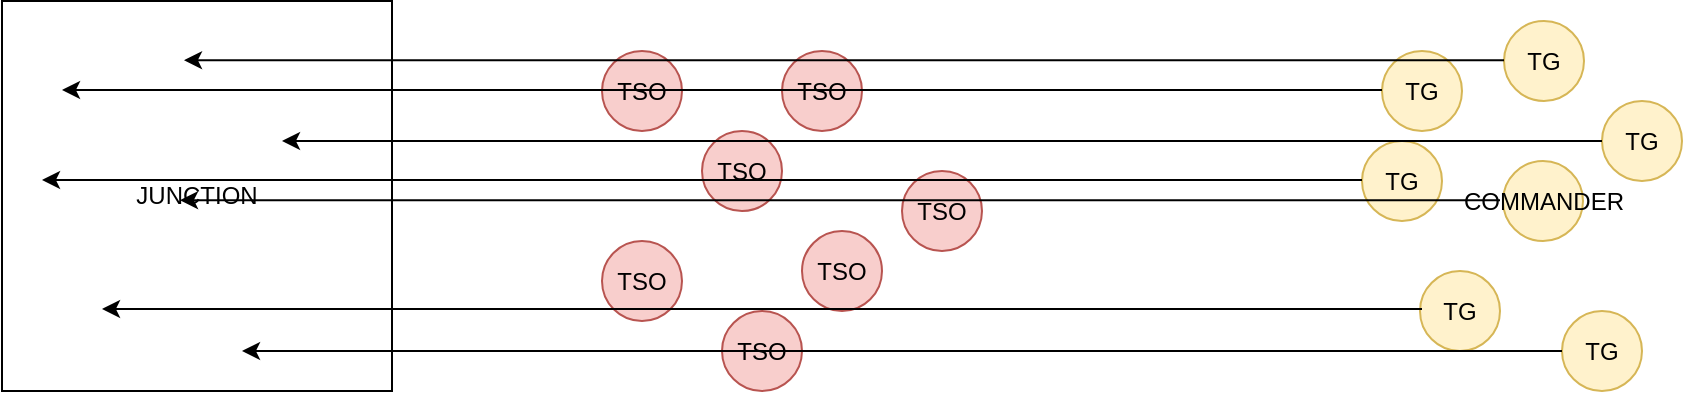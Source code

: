 <mxfile version="20.5.3" type="device"><diagram id="XbJZHwOnCuhNx9HqInK2" name="Page-1"><mxGraphModel dx="1185" dy="674" grid="1" gridSize="10" guides="1" tooltips="1" connect="1" arrows="1" fold="1" page="1" pageScale="1" pageWidth="827" pageHeight="1169" math="0" shadow="0"><root><mxCell id="0"/><mxCell id="1" parent="0"/><mxCell id="fxZRAAklSAWyhK53q968-3" value="COMMANDER" style="ellipse;whiteSpace=wrap;html=1;aspect=fixed;fillColor=#fff2cc;strokeColor=#d6b656;" parent="1" vertex="1"><mxGeometry x="1350.5" y="562.5" width="40" height="40" as="geometry"/></mxCell><mxCell id="fxZRAAklSAWyhK53q968-4" value="TSO" style="ellipse;whiteSpace=wrap;html=1;aspect=fixed;fillColor=#f8cecc;strokeColor=#b85450;" parent="1" vertex="1"><mxGeometry x="900" y="602.5" width="40" height="40" as="geometry"/></mxCell><mxCell id="fxZRAAklSAWyhK53q968-7" value="TSO" style="ellipse;whiteSpace=wrap;html=1;aspect=fixed;fillColor=#f8cecc;strokeColor=#b85450;" parent="1" vertex="1"><mxGeometry x="990" y="507.5" width="40" height="40" as="geometry"/></mxCell><mxCell id="fxZRAAklSAWyhK53q968-9" value="TG" style="ellipse;whiteSpace=wrap;html=1;aspect=fixed;fillColor=#fff2cc;strokeColor=#d6b656;" parent="1" vertex="1"><mxGeometry x="1309" y="617.5" width="40" height="40" as="geometry"/></mxCell><mxCell id="fxZRAAklSAWyhK53q968-12" value="TG" style="ellipse;whiteSpace=wrap;html=1;aspect=fixed;fillColor=#fff2cc;strokeColor=#d6b656;" parent="1" vertex="1"><mxGeometry x="1280" y="552.5" width="40" height="40" as="geometry"/></mxCell><mxCell id="fxZRAAklSAWyhK53q968-16" value="TSO" style="ellipse;whiteSpace=wrap;html=1;aspect=fixed;fillColor=#f8cecc;strokeColor=#b85450;" parent="1" vertex="1"><mxGeometry x="1000" y="597.5" width="40" height="40" as="geometry"/></mxCell><mxCell id="fxZRAAklSAWyhK53q968-17" value="TSO" style="ellipse;whiteSpace=wrap;html=1;aspect=fixed;fillColor=#f8cecc;strokeColor=#b85450;" parent="1" vertex="1"><mxGeometry x="1050" y="567.5" width="40" height="40" as="geometry"/></mxCell><mxCell id="fxZRAAklSAWyhK53q968-18" value="TSO" style="ellipse;whiteSpace=wrap;html=1;aspect=fixed;fillColor=#f8cecc;strokeColor=#b85450;" parent="1" vertex="1"><mxGeometry x="950" y="547.5" width="40" height="40" as="geometry"/></mxCell><mxCell id="fxZRAAklSAWyhK53q968-23" value="TG" style="ellipse;whiteSpace=wrap;html=1;aspect=fixed;fillColor=#fff2cc;strokeColor=#d6b656;" parent="1" vertex="1"><mxGeometry x="1400" y="532.5" width="40" height="40" as="geometry"/></mxCell><mxCell id="fxZRAAklSAWyhK53q968-25" value="TG" style="ellipse;whiteSpace=wrap;html=1;aspect=fixed;fillColor=#fff2cc;strokeColor=#d6b656;" parent="1" vertex="1"><mxGeometry x="1380" y="637.5" width="40" height="40" as="geometry"/></mxCell><mxCell id="fxZRAAklSAWyhK53q968-26" value="TG" style="ellipse;whiteSpace=wrap;html=1;aspect=fixed;fillColor=#fff2cc;strokeColor=#d6b656;" parent="1" vertex="1"><mxGeometry x="1351" y="492.5" width="40" height="40" as="geometry"/></mxCell><mxCell id="fxZRAAklSAWyhK53q968-27" value="TG" style="ellipse;whiteSpace=wrap;html=1;aspect=fixed;fillColor=#fff2cc;strokeColor=#d6b656;" parent="1" vertex="1"><mxGeometry x="1290" y="507.5" width="40" height="40" as="geometry"/></mxCell><mxCell id="kGUYqyGWANSBVyyqMHr4-1" value="TSO" style="ellipse;whiteSpace=wrap;html=1;aspect=fixed;fillColor=#f8cecc;strokeColor=#b85450;" vertex="1" parent="1"><mxGeometry x="900" y="507.5" width="40" height="40" as="geometry"/></mxCell><mxCell id="kGUYqyGWANSBVyyqMHr4-2" value="TSO" style="ellipse;whiteSpace=wrap;html=1;aspect=fixed;fillColor=#f8cecc;strokeColor=#b85450;" vertex="1" parent="1"><mxGeometry x="960" y="637.5" width="40" height="40" as="geometry"/></mxCell><mxCell id="kGUYqyGWANSBVyyqMHr4-5" value="JUNCTION" style="whiteSpace=wrap;html=1;aspect=fixed;" vertex="1" parent="1"><mxGeometry x="600" y="482.5" width="195" height="195" as="geometry"/></mxCell><mxCell id="kGUYqyGWANSBVyyqMHr4-4" value="" style="endArrow=classic;html=1;rounded=0;" edge="1" parent="1"><mxGeometry width="50" height="50" relative="1" as="geometry"><mxPoint x="1290" y="527" as="sourcePoint"/><mxPoint x="630" y="527" as="targetPoint"/></mxGeometry></mxCell><mxCell id="kGUYqyGWANSBVyyqMHr4-6" value="" style="endArrow=classic;html=1;rounded=0;" edge="1" parent="1"><mxGeometry width="50" height="50" relative="1" as="geometry"><mxPoint x="1280" y="572" as="sourcePoint"/><mxPoint x="620" y="572" as="targetPoint"/></mxGeometry></mxCell><mxCell id="kGUYqyGWANSBVyyqMHr4-7" value="" style="endArrow=classic;html=1;rounded=0;" edge="1" parent="1"><mxGeometry width="50" height="50" relative="1" as="geometry"><mxPoint x="1310" y="636.5" as="sourcePoint"/><mxPoint x="650" y="636.5" as="targetPoint"/></mxGeometry></mxCell><mxCell id="kGUYqyGWANSBVyyqMHr4-9" value="" style="endArrow=classic;html=1;rounded=0;" edge="1" parent="1"><mxGeometry width="50" height="50" relative="1" as="geometry"><mxPoint x="1351" y="512.08" as="sourcePoint"/><mxPoint x="691" y="512.08" as="targetPoint"/></mxGeometry></mxCell><mxCell id="kGUYqyGWANSBVyyqMHr4-10" value="" style="endArrow=classic;html=1;rounded=0;" edge="1" parent="1"><mxGeometry width="50" height="50" relative="1" as="geometry"><mxPoint x="1400" y="552.5" as="sourcePoint"/><mxPoint x="740" y="552.5" as="targetPoint"/></mxGeometry></mxCell><mxCell id="kGUYqyGWANSBVyyqMHr4-11" value="" style="endArrow=classic;html=1;rounded=0;" edge="1" parent="1"><mxGeometry width="50" height="50" relative="1" as="geometry"><mxPoint x="1380" y="657.5" as="sourcePoint"/><mxPoint x="720" y="657.5" as="targetPoint"/></mxGeometry></mxCell><mxCell id="kGUYqyGWANSBVyyqMHr4-12" value="" style="endArrow=classic;html=1;rounded=0;" edge="1" parent="1"><mxGeometry width="50" height="50" relative="1" as="geometry"><mxPoint x="1349" y="582.08" as="sourcePoint"/><mxPoint x="689" y="582.08" as="targetPoint"/></mxGeometry></mxCell></root></mxGraphModel></diagram></mxfile>